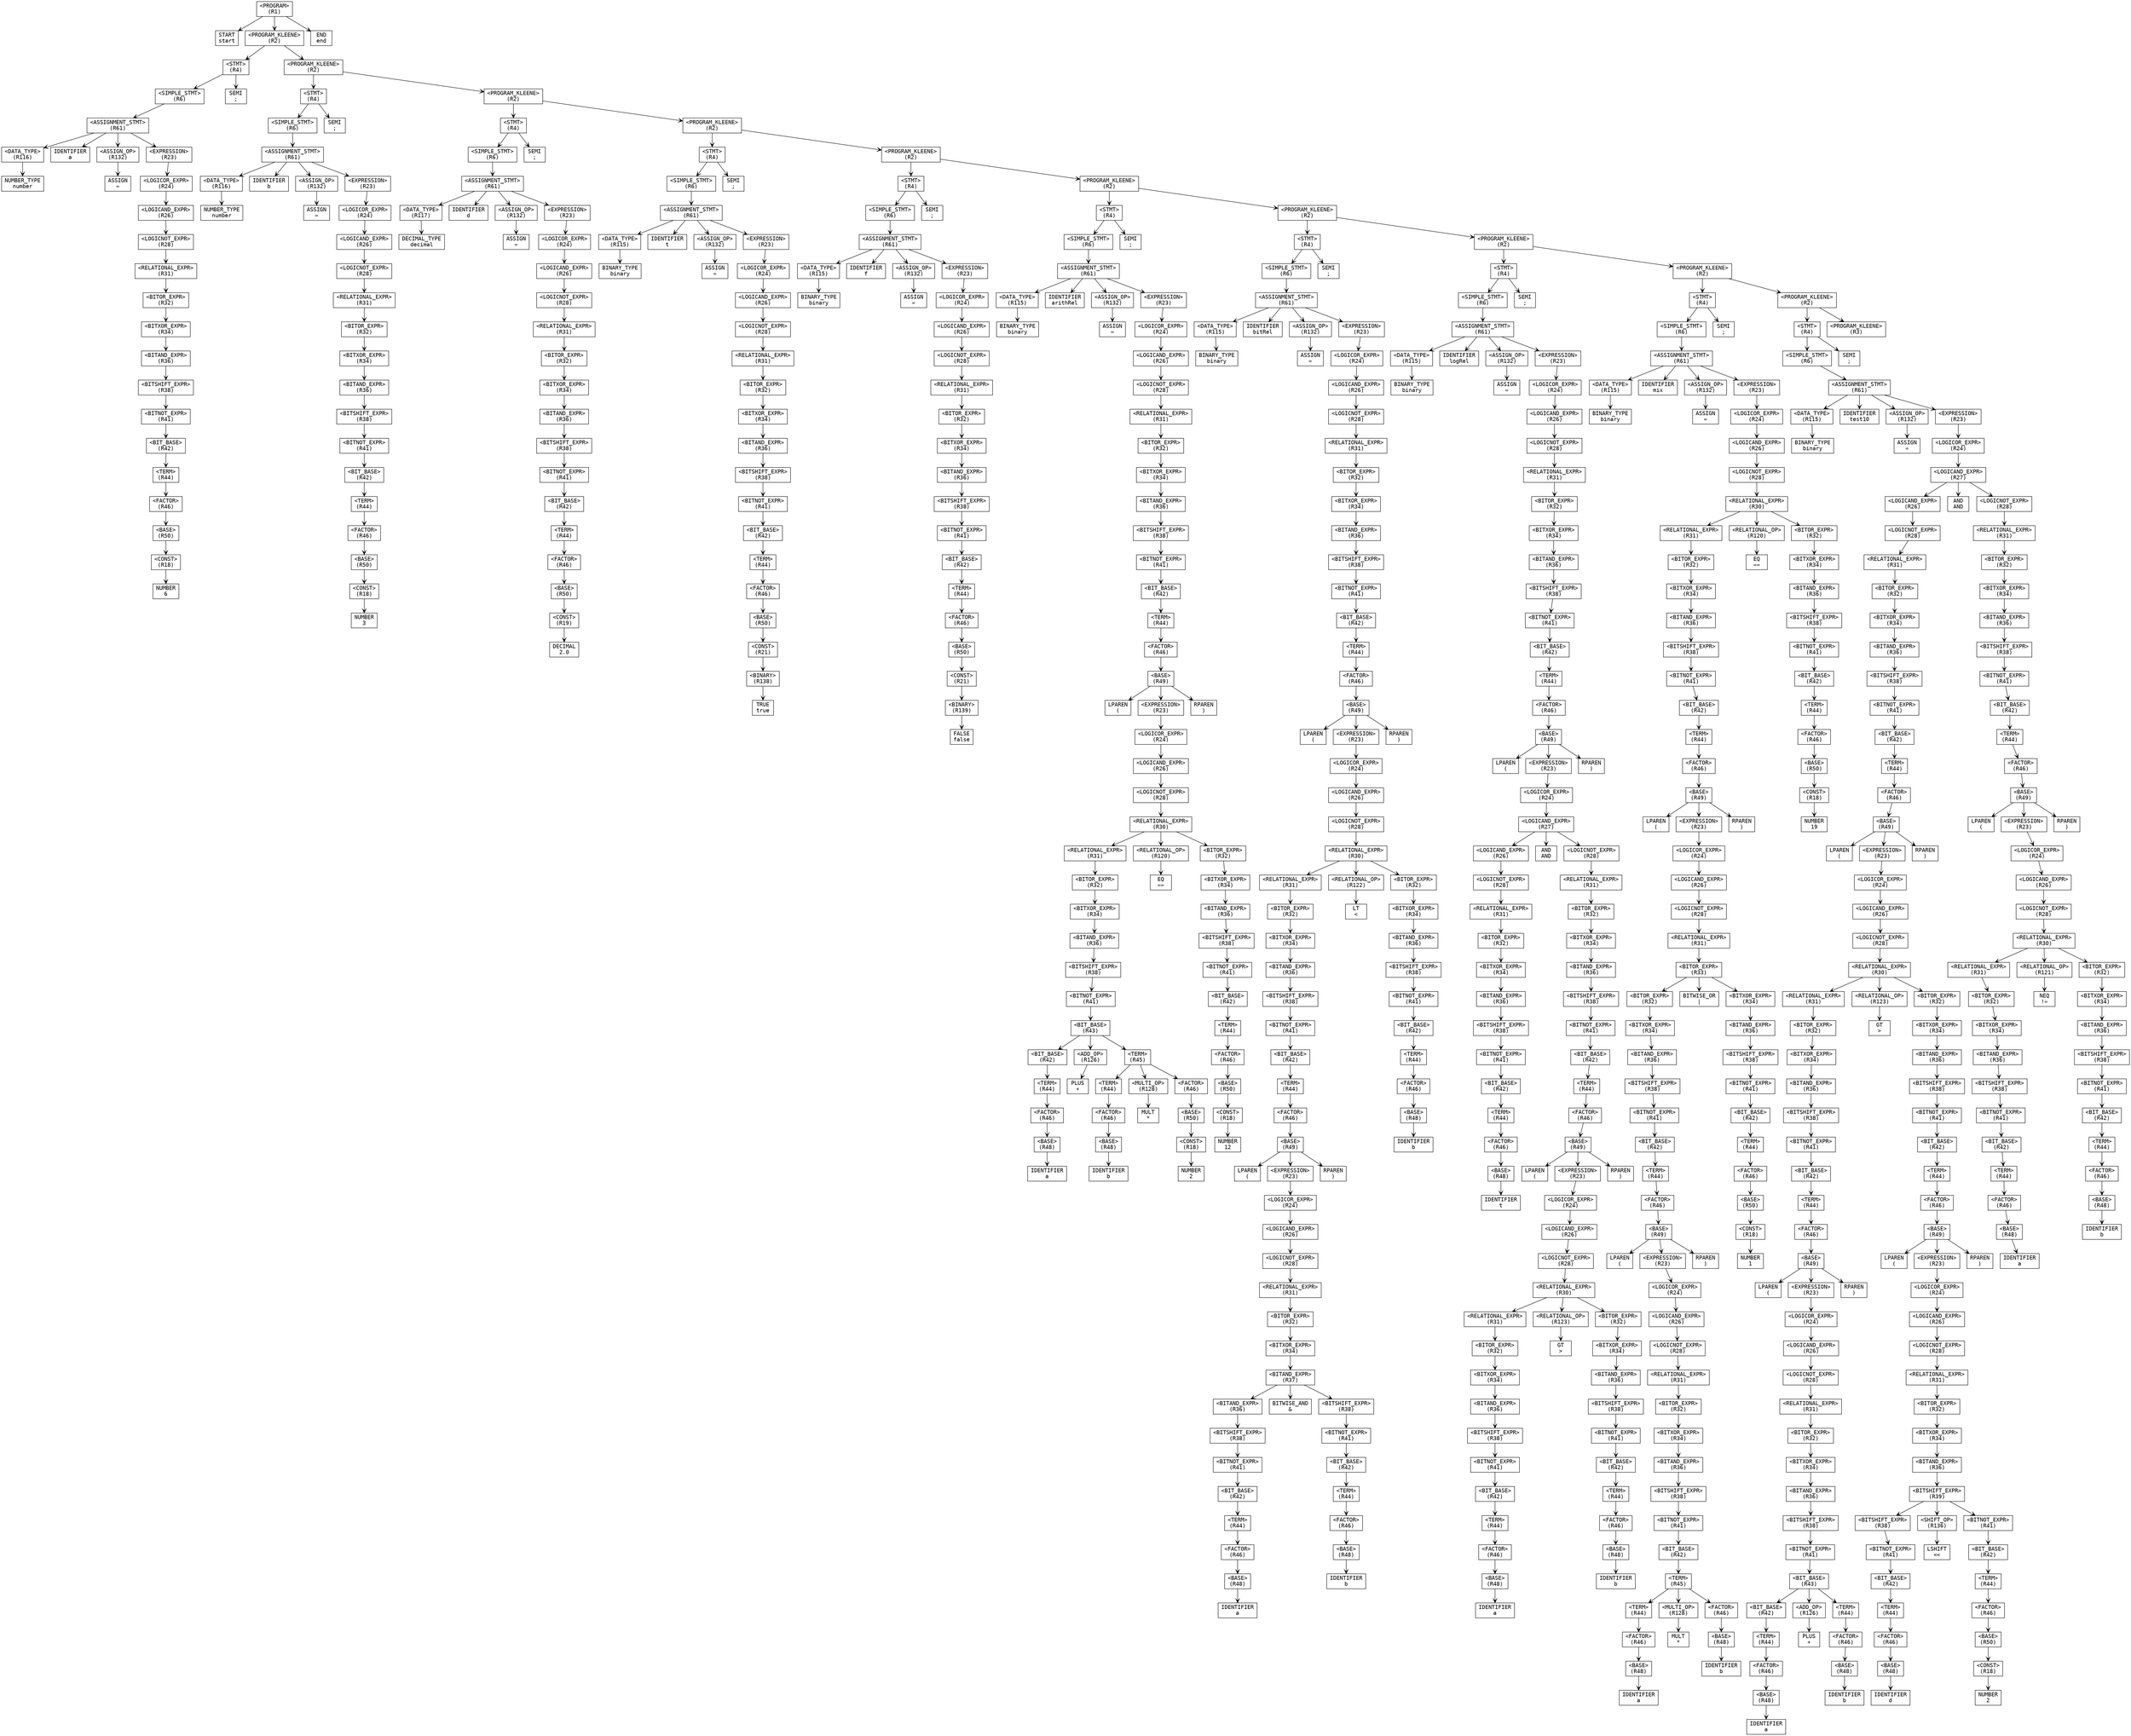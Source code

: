 digraph ParseTree {
  node [shape=box, fontname="Courier"];
  edge [arrowhead=vee];
  n1006205770 [label="<PROGRAM>\n(R1)"];
  n1260246585 [label="START\nstart"];
  n1006205770 -> n1260246585;
  n1563954645 [label="<PROGRAM_KLEENE>\n(R2)"];
  n1951884968 [label="<STMT>\n(R4)"];
  n1493128548 [label="<SIMPLE_STMT>\n(R6)"];
  n2113334364 [label="<ASSIGNMENT_STMT>\n(R61)"];
  n1622999186 [label="<DATA_TYPE>\n(R116)"];
  n797988875 [label="NUMBER_TYPE\nnumber"];
  n1622999186 -> n797988875;
  n2113334364 -> n1622999186;
  n224816360 [label="IDENTIFIER\na"];
  n2113334364 -> n224816360;
  n1203303700 [label="<ASSIGN_OP>\n(R132)"];
  n1326044385 [label="ASSIGN\n="];
  n1203303700 -> n1326044385;
  n2113334364 -> n1203303700;
  n1651805451 [label="<EXPRESSION>\n(R23)"];
  n1548463233 [label="<LOGICOR_EXPR>\n(R24)"];
  n1557914185 [label="<LOGICAND_EXPR>\n(R26)"];
  n1567919087 [label="<LOGICNOT_EXPR>\n(R28)"];
  n464411039 [label="<RELATIONAL_EXPR>\n(R31)"];
  n444649935 [label="<BITOR_EXPR>\n(R32)"];
  n424325500 [label="<BITXOR_EXPR>\n(R34)"];
  n1612212809 [label="<BITAND_EXPR>\n(R36)"];
  n152282484 [label="<BITSHIFT_EXPR>\n(R38)"];
  n352387888 [label="<BITNOT_EXPR>\n(R41)"];
  n1502384573 [label="<BIT_BASE>\n(R42)"];
  n2053501671 [label="<TERM>\n(R44)"];
  n1858719962 [label="<FACTOR>\n(R46)"];
  n1942767280 [label="<BASE>\n(R50)"];
  n1324363789 [label="<CONST>\n(R18)"];
  n467075582 [label="NUMBER\n6"];
  n1324363789 -> n467075582;
  n1942767280 -> n1324363789;
  n1858719962 -> n1942767280;
  n2053501671 -> n1858719962;
  n1502384573 -> n2053501671;
  n352387888 -> n1502384573;
  n152282484 -> n352387888;
  n1612212809 -> n152282484;
  n424325500 -> n1612212809;
  n444649935 -> n424325500;
  n464411039 -> n444649935;
  n1567919087 -> n464411039;
  n1557914185 -> n1567919087;
  n1548463233 -> n1557914185;
  n1651805451 -> n1548463233;
  n2113334364 -> n1651805451;
  n1493128548 -> n2113334364;
  n1951884968 -> n1493128548;
  n1001938270 [label="SEMI\n;"];
  n1951884968 -> n1001938270;
  n1563954645 -> n1951884968;
  n709915999 [label="<PROGRAM_KLEENE>\n(R2)"];
  n1710180416 [label="<STMT>\n(R4)"];
  n1175743986 [label="<SIMPLE_STMT>\n(R6)"];
  n1061132995 [label="<ASSIGNMENT_STMT>\n(R61)"];
  n384625398 [label="<DATA_TYPE>\n(R116)"];
  n157158691 [label="NUMBER_TYPE\nnumber"];
  n384625398 -> n157158691;
  n1061132995 -> n384625398;
  n1824557575 [label="IDENTIFIER\nb"];
  n1061132995 -> n1824557575;
  n803929310 [label="<ASSIGN_OP>\n(R132)"];
  n1579161743 [label="ASSIGN\n="];
  n803929310 -> n1579161743;
  n1061132995 -> n803929310;
  n669921661 [label="<EXPRESSION>\n(R23)"];
  n1335232309 [label="<LOGICOR_EXPR>\n(R24)"];
  n937561621 [label="<LOGICAND_EXPR>\n(R26)"];
  n1767410694 [label="<LOGICNOT_EXPR>\n(R28)"];
  n1072381321 [label="<RELATIONAL_EXPR>\n(R31)"];
  n1086008046 [label="<BITOR_EXPR>\n(R32)"];
  n1728976458 [label="<BITXOR_EXPR>\n(R34)"];
  n1251712529 [label="<BITAND_EXPR>\n(R36)"];
  n746255806 [label="<BITSHIFT_EXPR>\n(R38)"];
  n890193541 [label="<BITNOT_EXPR>\n(R41)"];
  n581216808 [label="<BIT_BASE>\n(R42)"];
  n886686587 [label="<TERM>\n(R44)"];
  n1341458267 [label="<FACTOR>\n(R46)"];
  n88910 [label="<BASE>\n(R50)"];
  n124998796 [label="<CONST>\n(R18)"];
  n2110491906 [label="NUMBER\n3"];
  n124998796 -> n2110491906;
  n88910 -> n124998796;
  n1341458267 -> n88910;
  n886686587 -> n1341458267;
  n581216808 -> n886686587;
  n890193541 -> n581216808;
  n746255806 -> n890193541;
  n1251712529 -> n746255806;
  n1728976458 -> n1251712529;
  n1086008046 -> n1728976458;
  n1072381321 -> n1086008046;
  n1767410694 -> n1072381321;
  n937561621 -> n1767410694;
  n1335232309 -> n937561621;
  n669921661 -> n1335232309;
  n1061132995 -> n669921661;
  n1175743986 -> n1061132995;
  n1710180416 -> n1175743986;
  n451121727 [label="SEMI\n;"];
  n1710180416 -> n451121727;
  n709915999 -> n1710180416;
  n280129798 [label="<PROGRAM_KLEENE>\n(R2)"];
  n234393768 [label="<STMT>\n(R4)"];
  n746241928 [label="<SIMPLE_STMT>\n(R6)"];
  n713994834 [label="<ASSIGNMENT_STMT>\n(R61)"];
  n691522628 [label="<DATA_TYPE>\n(R117)"];
  n1610839066 [label="DECIMAL_TYPE\ndecimal"];
  n691522628 -> n1610839066;
  n713994834 -> n691522628;
  n435949933 [label="IDENTIFIER\nd"];
  n713994834 -> n435949933;
  n1186937890 [label="<ASSIGN_OP>\n(R132)"];
  n1375575389 [label="ASSIGN\n="];
  n1186937890 -> n1375575389;
  n713994834 -> n1186937890;
  n715489500 [label="<EXPRESSION>\n(R23)"];
  n1403751324 [label="<LOGICOR_EXPR>\n(R24)"];
  n1825240039 [label="<LOGICAND_EXPR>\n(R26)"];
  n1373674582 [label="<LOGICNOT_EXPR>\n(R28)"];
  n1464161750 [label="<RELATIONAL_EXPR>\n(R31)"];
  n1488831433 [label="<BITOR_EXPR>\n(R32)"];
  n1674794738 [label="<BITXOR_EXPR>\n(R34)"];
  n914650354 [label="<BITAND_EXPR>\n(R36)"];
  n1259502609 [label="<BITSHIFT_EXPR>\n(R38)"];
  n2097634609 [label="<BITNOT_EXPR>\n(R41)"];
  n77258917 [label="<BIT_BASE>\n(R42)"];
  n296494880 [label="<TERM>\n(R44)"];
  n1233527792 [label="<FACTOR>\n(R46)"];
  n246350116 [label="<BASE>\n(R50)"];
  n1575180188 [label="<CONST>\n(R19)"];
  n755432999 [label="DECIMAL\n2.0"];
  n1575180188 -> n755432999;
  n246350116 -> n1575180188;
  n1233527792 -> n246350116;
  n296494880 -> n1233527792;
  n77258917 -> n296494880;
  n2097634609 -> n77258917;
  n1259502609 -> n2097634609;
  n914650354 -> n1259502609;
  n1674794738 -> n914650354;
  n1488831433 -> n1674794738;
  n1464161750 -> n1488831433;
  n1373674582 -> n1464161750;
  n1825240039 -> n1373674582;
  n1403751324 -> n1825240039;
  n715489500 -> n1403751324;
  n713994834 -> n715489500;
  n746241928 -> n713994834;
  n234393768 -> n746241928;
  n1432867284 [label="SEMI\n;"];
  n234393768 -> n1432867284;
  n280129798 -> n234393768;
  n599219325 [label="<PROGRAM_KLEENE>\n(R2)"];
  n1680846880 [label="<STMT>\n(R4)"];
  n2118294852 [label="<SIMPLE_STMT>\n(R6)"];
  n364907049 [label="<ASSIGNMENT_STMT>\n(R61)"];
  n202238040 [label="<DATA_TYPE>\n(R115)"];
  n356181833 [label="BINARY_TYPE\nbinary"];
  n202238040 -> n356181833;
  n364907049 -> n202238040;
  n2147020823 [label="IDENTIFIER\nt"];
  n364907049 -> n2147020823;
  n1786522755 [label="<ASSIGN_OP>\n(R132)"];
  n164644540 [label="ASSIGN\n="];
  n1786522755 -> n164644540;
  n364907049 -> n1786522755;
  n1259534432 [label="<EXPRESSION>\n(R23)"];
  n1943191901 [label="<LOGICOR_EXPR>\n(R24)"];
  n2017588112 [label="<LOGICAND_EXPR>\n(R26)"];
  n1940897666 [label="<LOGICNOT_EXPR>\n(R28)"];
  n799185007 [label="<RELATIONAL_EXPR>\n(R31)"];
  n1243577583 [label="<BITOR_EXPR>\n(R32)"];
  n1035324239 [label="<BITXOR_EXPR>\n(R34)"];
  n870850772 [label="<BITAND_EXPR>\n(R36)"];
  n137541414 [label="<BITSHIFT_EXPR>\n(R38)"];
  n972769995 [label="<BITNOT_EXPR>\n(R41)"];
  n705106184 [label="<BIT_BASE>\n(R42)"];
  n1478195740 [label="<TERM>\n(R44)"];
  n1158507966 [label="<FACTOR>\n(R46)"];
  n641981126 [label="<BASE>\n(R50)"];
  n886968407 [label="<CONST>\n(R21)"];
  n924211018 [label="<BINARY>\n(R138)"];
  n425245835 [label="TRUE\ntrue"];
  n924211018 -> n425245835;
  n886968407 -> n924211018;
  n641981126 -> n886968407;
  n1158507966 -> n641981126;
  n1478195740 -> n1158507966;
  n705106184 -> n1478195740;
  n972769995 -> n705106184;
  n137541414 -> n972769995;
  n870850772 -> n137541414;
  n1035324239 -> n870850772;
  n1243577583 -> n1035324239;
  n799185007 -> n1243577583;
  n1940897666 -> n799185007;
  n2017588112 -> n1940897666;
  n1943191901 -> n2017588112;
  n1259534432 -> n1943191901;
  n364907049 -> n1259534432;
  n2118294852 -> n364907049;
  n1680846880 -> n2118294852;
  n561369228 [label="SEMI\n;"];
  n1680846880 -> n561369228;
  n599219325 -> n1680846880;
  n1701650525 [label="<PROGRAM_KLEENE>\n(R2)"];
  n1623492541 [label="<STMT>\n(R4)"];
  n1009046474 [label="<SIMPLE_STMT>\n(R6)"];
  n861574514 [label="<ASSIGNMENT_STMT>\n(R61)"];
  n1060709516 [label="<DATA_TYPE>\n(R115)"];
  n2072290745 [label="BINARY_TYPE\nbinary"];
  n1060709516 -> n2072290745;
  n861574514 -> n1060709516;
  n1629782912 [label="IDENTIFIER\nf"];
  n861574514 -> n1629782912;
  n112356307 [label="<ASSIGN_OP>\n(R132)"];
  n1893278413 [label="ASSIGN\n="];
  n112356307 -> n1893278413;
  n861574514 -> n112356307;
  n783218690 [label="<EXPRESSION>\n(R23)"];
  n1800619732 [label="<LOGICOR_EXPR>\n(R24)"];
  n2125087902 [label="<LOGICAND_EXPR>\n(R26)"];
  n1197268684 [label="<LOGICNOT_EXPR>\n(R28)"];
  n510345421 [label="<RELATIONAL_EXPR>\n(R31)"];
  n1870647346 [label="<BITOR_EXPR>\n(R32)"];
  n1130231799 [label="<BITXOR_EXPR>\n(R34)"];
  n1658252270 [label="<BITAND_EXPR>\n(R36)"];
  n645898833 [label="<BITSHIFT_EXPR>\n(R38)"];
  n932186348 [label="<BITNOT_EXPR>\n(R41)"];
  n467579814 [label="<BIT_BASE>\n(R42)"];
  n1317184168 [label="<TERM>\n(R44)"];
  n364182531 [label="<FACTOR>\n(R46)"];
  n575951153 [label="<BASE>\n(R50)"];
  n1291421022 [label="<CONST>\n(R21)"];
  n397801867 [label="<BINARY>\n(R139)"];
  n634608538 [label="FALSE\nfalse"];
  n397801867 -> n634608538;
  n1291421022 -> n397801867;
  n575951153 -> n1291421022;
  n364182531 -> n575951153;
  n1317184168 -> n364182531;
  n467579814 -> n1317184168;
  n932186348 -> n467579814;
  n645898833 -> n932186348;
  n1658252270 -> n645898833;
  n1130231799 -> n1658252270;
  n1870647346 -> n1130231799;
  n510345421 -> n1870647346;
  n1197268684 -> n510345421;
  n2125087902 -> n1197268684;
  n1800619732 -> n2125087902;
  n783218690 -> n1800619732;
  n861574514 -> n783218690;
  n1009046474 -> n861574514;
  n1623492541 -> n1009046474;
  n621693896 [label="SEMI\n;"];
  n1623492541 -> n621693896;
  n1701650525 -> n1623492541;
  n626915650 [label="<PROGRAM_KLEENE>\n(R2)"];
  n488383939 [label="<STMT>\n(R4)"];
  n573350513 [label="<SIMPLE_STMT>\n(R6)"];
  n1974205943 [label="<ASSIGNMENT_STMT>\n(R61)"];
  n1073126889 [label="<DATA_TYPE>\n(R115)"];
  n1127781865 [label="BINARY_TYPE\nbinary"];
  n1073126889 -> n1127781865;
  n1974205943 -> n1073126889;
  n71342293 [label="IDENTIFIER\narithRel"];
  n1974205943 -> n71342293;
  n783190511 [label="<ASSIGN_OP>\n(R132)"];
  n624705542 [label="ASSIGN\n="];
  n783190511 -> n624705542;
  n1974205943 -> n783190511;
  n581705365 [label="<EXPRESSION>\n(R23)"];
  n581614629 [label="<LOGICOR_EXPR>\n(R24)"];
  n2014423150 [label="<LOGICAND_EXPR>\n(R26)"];
  n1063971610 [label="<LOGICNOT_EXPR>\n(R28)"];
  n2112881364 [label="<RELATIONAL_EXPR>\n(R31)"];
  n181191387 [label="<BITOR_EXPR>\n(R32)"];
  n2137741620 [label="<BITXOR_EXPR>\n(R34)"];
  n389111800 [label="<BITAND_EXPR>\n(R36)"];
  n1789532520 [label="<BITSHIFT_EXPR>\n(R38)"];
  n110941436 [label="<BITNOT_EXPR>\n(R41)"];
  n589012962 [label="<BIT_BASE>\n(R42)"];
  n1044962022 [label="<TERM>\n(R44)"];
  n68412702 [label="<FACTOR>\n(R46)"];
  n1682500180 [label="<BASE>\n(R49)"];
  n466849200 [label="LPAREN\n("];
  n1682500180 -> n466849200;
  n1664416710 [label="<EXPRESSION>\n(R23)"];
  n2023020971 [label="<LOGICOR_EXPR>\n(R24)"];
  n1538102951 [label="<LOGICAND_EXPR>\n(R26)"];
  n1553219183 [label="<LOGICNOT_EXPR>\n(R28)"];
  n414848240 [label="<RELATIONAL_EXPR>\n(R30)"];
  n1186848717 [label="<RELATIONAL_EXPR>\n(R31)"];
  n1897034003 [label="<BITOR_EXPR>\n(R32)"];
  n210263576 [label="<BITXOR_EXPR>\n(R34)"];
  n1155385069 [label="<BITAND_EXPR>\n(R36)"];
  n1823877644 [label="<BITSHIFT_EXPR>\n(R38)"];
  n248398944 [label="<BITNOT_EXPR>\n(R41)"];
  n1081647935 [label="<BIT_BASE>\n(R43)"];
  n1790508915 [label="<BIT_BASE>\n(R42)"];
  n922963554 [label="<TERM>\n(R44)"];
  n1267921318 [label="<FACTOR>\n(R46)"];
  n1324798640 [label="<BASE>\n(R48)"];
  n1670967162 [label="IDENTIFIER\na"];
  n1324798640 -> n1670967162;
  n1267921318 -> n1324798640;
  n922963554 -> n1267921318;
  n1790508915 -> n922963554;
  n1081647935 -> n1790508915;
  n1313201461 [label="<ADD_OP>\n(R126)"];
  n302385818 [label="PLUS\n+"];
  n1313201461 -> n302385818;
  n1081647935 -> n1313201461;
  n1780300088 [label="<TERM>\n(R45)"];
  n1322969150 [label="<TERM>\n(R44)"];
  n773208229 [label="<FACTOR>\n(R46)"];
  n208057639 [label="<BASE>\n(R48)"];
  n254908778 [label="IDENTIFIER\nb"];
  n208057639 -> n254908778;
  n773208229 -> n208057639;
  n1322969150 -> n773208229;
  n1780300088 -> n1322969150;
  n372444074 [label="<MULTI_OP>\n(R128)"];
  n159369945 [label="MULT\n*"];
  n372444074 -> n159369945;
  n1780300088 -> n372444074;
  n814324060 [label="<FACTOR>\n(R46)"];
  n863026414 [label="<BASE>\n(R50)"];
  n1032888177 [label="<CONST>\n(R18)"];
  n1255060248 [label="NUMBER\n2"];
  n1032888177 -> n1255060248;
  n863026414 -> n1032888177;
  n814324060 -> n863026414;
  n1780300088 -> n814324060;
  n1081647935 -> n1780300088;
  n248398944 -> n1081647935;
  n1823877644 -> n248398944;
  n1155385069 -> n1823877644;
  n210263576 -> n1155385069;
  n1897034003 -> n210263576;
  n1186848717 -> n1897034003;
  n414848240 -> n1186848717;
  n913408100 [label="<RELATIONAL_OP>\n(R120)"];
  n13684104 [label="EQ\n=="];
  n913408100 -> n13684104;
  n414848240 -> n913408100;
  n956473844 [label="<BITOR_EXPR>\n(R32)"];
  n107709375 [label="<BITXOR_EXPR>\n(R34)"];
  n1008947638 [label="<BITAND_EXPR>\n(R36)"];
  n983131959 [label="<BITSHIFT_EXPR>\n(R38)"];
  n381185169 [label="<BITNOT_EXPR>\n(R41)"];
  n1284793218 [label="<BIT_BASE>\n(R42)"];
  n1780229447 [label="<TERM>\n(R44)"];
  n458053612 [label="<FACTOR>\n(R46)"];
  n1313111280 [label="<BASE>\n(R50)"];
  n555978441 [label="<CONST>\n(R18)"];
  n715043255 [label="NUMBER\n12"];
  n555978441 -> n715043255;
  n1313111280 -> n555978441;
  n458053612 -> n1313111280;
  n1780229447 -> n458053612;
  n1284793218 -> n1780229447;
  n381185169 -> n1284793218;
  n983131959 -> n381185169;
  n1008947638 -> n983131959;
  n107709375 -> n1008947638;
  n956473844 -> n107709375;
  n414848240 -> n956473844;
  n1553219183 -> n414848240;
  n1538102951 -> n1553219183;
  n2023020971 -> n1538102951;
  n1664416710 -> n2023020971;
  n1682500180 -> n1664416710;
  n1537044799 [label="RPAREN\n)"];
  n1682500180 -> n1537044799;
  n68412702 -> n1682500180;
  n1044962022 -> n68412702;
  n589012962 -> n1044962022;
  n110941436 -> n589012962;
  n1789532520 -> n110941436;
  n389111800 -> n1789532520;
  n2137741620 -> n389111800;
  n181191387 -> n2137741620;
  n2112881364 -> n181191387;
  n1063971610 -> n2112881364;
  n2014423150 -> n1063971610;
  n581614629 -> n2014423150;
  n581705365 -> n581614629;
  n1974205943 -> n581705365;
  n573350513 -> n1974205943;
  n488383939 -> n573350513;
  n911422784 [label="SEMI\n;"];
  n488383939 -> n911422784;
  n626915650 -> n488383939;
  n196849797 [label="<PROGRAM_KLEENE>\n(R2)"];
  n1417128780 [label="<STMT>\n(R4)"];
  n1683172468 [label="<SIMPLE_STMT>\n(R6)"];
  n1267072139 [label="<ASSIGNMENT_STMT>\n(R61)"];
  n493634278 [label="<DATA_TYPE>\n(R115)"];
  n1948821452 [label="BINARY_TYPE\nbinary"];
  n493634278 -> n1948821452;
  n1267072139 -> n493634278;
  n157619633 [label="IDENTIFIER\nbitRel"];
  n1267072139 -> n157619633;
  n1843450290 [label="<ASSIGN_OP>\n(R132)"];
  n316982682 [label="ASSIGN\n="];
  n1843450290 -> n316982682;
  n1267072139 -> n1843450290;
  n599983821 [label="<EXPRESSION>\n(R23)"];
  n36325273 [label="<LOGICOR_EXPR>\n(R24)"];
  n1772911407 [label="<LOGICAND_EXPR>\n(R26)"];
  n1573956501 [label="<LOGICNOT_EXPR>\n(R28)"];
  n1721641868 [label="<RELATIONAL_EXPR>\n(R31)"];
  n911785545 [label="<BITOR_EXPR>\n(R32)"];
  n1009245870 [label="<BITXOR_EXPR>\n(R34)"];
  n1693664956 [label="<BITAND_EXPR>\n(R36)"];
  n1940313061 [label="<BITSHIFT_EXPR>\n(R38)"];
  n8356142 [label="<BITNOT_EXPR>\n(R41)"];
  n36699425 [label="<BIT_BASE>\n(R42)"];
  n2090306942 [label="<TERM>\n(R44)"];
  n971722994 [label="<FACTOR>\n(R46)"];
  n1164034064 [label="<BASE>\n(R49)"];
  n945486696 [label="LPAREN\n("];
  n1164034064 -> n945486696;
  n2028367200 [label="<EXPRESSION>\n(R23)"];
  n459923022 [label="<LOGICOR_EXPR>\n(R24)"];
  n1346632819 [label="<LOGICAND_EXPR>\n(R26)"];
  n1068354728 [label="<LOGICNOT_EXPR>\n(R28)"];
  n1961569104 [label="<RELATIONAL_EXPR>\n(R30)"];
  n556073005 [label="<RELATIONAL_EXPR>\n(R31)"];
  n1858785310 [label="<BITOR_EXPR>\n(R32)"];
  n1062439395 [label="<BITXOR_EXPR>\n(R34)"];
  n307201266 [label="<BITAND_EXPR>\n(R36)"];
  n467847934 [label="<BITSHIFT_EXPR>\n(R38)"];
  n588297148 [label="<BITNOT_EXPR>\n(R41)"];
  n3095212 [label="<BIT_BASE>\n(R42)"];
  n1848198735 [label="<TERM>\n(R44)"];
  n1662108750 [label="<FACTOR>\n(R46)"];
  n1161430723 [label="<BASE>\n(R49)"];
  n1018801810 [label="LPAREN\n("];
  n1161430723 -> n1018801810;
  n411470964 [label="<EXPRESSION>\n(R23)"];
  n1977092254 [label="<LOGICOR_EXPR>\n(R24)"];
  n1614877944 [label="<LOGICAND_EXPR>\n(R26)"];
  n293469020 [label="<LOGICNOT_EXPR>\n(R28)"];
  n1035218987 [label="<RELATIONAL_EXPR>\n(R31)"];
  n144528379 [label="<BITOR_EXPR>\n(R32)"];
  n1620275396 [label="<BITXOR_EXPR>\n(R34)"];
  n516604049 [label="<BITAND_EXPR>\n(R37)"];
  n40078859 [label="<BITAND_EXPR>\n(R36)"];
  n1610811191 [label="<BITSHIFT_EXPR>\n(R38)"];
  n468536995 [label="<BITNOT_EXPR>\n(R41)"];
  n1407965959 [label="<BIT_BASE>\n(R42)"];
  n1306924199 [label="<TERM>\n(R44)"];
  n899979411 [label="<FACTOR>\n(R46)"];
  n1154306258 [label="<BASE>\n(R48)"];
  n1240701103 [label="IDENTIFIER\na"];
  n1154306258 -> n1240701103;
  n899979411 -> n1154306258;
  n1306924199 -> n899979411;
  n1407965959 -> n1306924199;
  n468536995 -> n1407965959;
  n1610811191 -> n468536995;
  n40078859 -> n1610811191;
  n516604049 -> n40078859;
  n885911066 [label="BITWISE_AND\n&"];
  n516604049 -> n885911066;
  n633116688 [label="<BITSHIFT_EXPR>\n(R38)"];
  n190384053 [label="<BITNOT_EXPR>\n(R41)"];
  n1580912785 [label="<BIT_BASE>\n(R42)"];
  n89938034 [label="<TERM>\n(R44)"];
  n1147219153 [label="<FACTOR>\n(R46)"];
  n130481991 [label="<BASE>\n(R48)"];
  n267393398 [label="IDENTIFIER\nb"];
  n130481991 -> n267393398;
  n1147219153 -> n130481991;
  n89938034 -> n1147219153;
  n1580912785 -> n89938034;
  n190384053 -> n1580912785;
  n633116688 -> n190384053;
  n516604049 -> n633116688;
  n1620275396 -> n516604049;
  n144528379 -> n1620275396;
  n1035218987 -> n144528379;
  n293469020 -> n1035218987;
  n1614877944 -> n293469020;
  n1977092254 -> n1614877944;
  n411470964 -> n1977092254;
  n1161430723 -> n411470964;
  n1745379122 [label="RPAREN\n)"];
  n1161430723 -> n1745379122;
  n1662108750 -> n1161430723;
  n1848198735 -> n1662108750;
  n3095212 -> n1848198735;
  n588297148 -> n3095212;
  n467847934 -> n588297148;
  n307201266 -> n467847934;
  n1062439395 -> n307201266;
  n1858785310 -> n1062439395;
  n556073005 -> n1858785310;
  n1961569104 -> n556073005;
  n633528646 [label="<RELATIONAL_OP>\n(R122)"];
  n365829758 [label="LT\n<"];
  n633528646 -> n365829758;
  n1961569104 -> n633528646;
  n452627992 [label="<BITOR_EXPR>\n(R32)"];
  n815903674 [label="<BITXOR_EXPR>\n(R34)"];
  n39566393 [label="<BITAND_EXPR>\n(R36)"];
  n1728282594 [label="<BITSHIFT_EXPR>\n(R38)"];
  n692561748 [label="<BITNOT_EXPR>\n(R41)"];
  n348585381 [label="<BIT_BASE>\n(R42)"];
  n1260593520 [label="<TERM>\n(R44)"];
  n925084569 [label="<FACTOR>\n(R46)"];
  n592107310 [label="<BASE>\n(R48)"];
  n12725559 [label="IDENTIFIER\nb"];
  n592107310 -> n12725559;
  n925084569 -> n592107310;
  n1260593520 -> n925084569;
  n348585381 -> n1260593520;
  n692561748 -> n348585381;
  n1728282594 -> n692561748;
  n39566393 -> n1728282594;
  n815903674 -> n39566393;
  n452627992 -> n815903674;
  n1961569104 -> n452627992;
  n1068354728 -> n1961569104;
  n1346632819 -> n1068354728;
  n459923022 -> n1346632819;
  n2028367200 -> n459923022;
  n1164034064 -> n2028367200;
  n1379448062 [label="RPAREN\n)"];
  n1164034064 -> n1379448062;
  n971722994 -> n1164034064;
  n2090306942 -> n971722994;
  n36699425 -> n2090306942;
  n8356142 -> n36699425;
  n1940313061 -> n8356142;
  n1693664956 -> n1940313061;
  n1009245870 -> n1693664956;
  n911785545 -> n1009245870;
  n1721641868 -> n911785545;
  n1573956501 -> n1721641868;
  n1772911407 -> n1573956501;
  n36325273 -> n1772911407;
  n599983821 -> n36325273;
  n1267072139 -> n599983821;
  n1683172468 -> n1267072139;
  n1417128780 -> n1683172468;
  n2020450883 [label="SEMI\n;"];
  n1417128780 -> n2020450883;
  n196849797 -> n1417128780;
  n233568711 [label="<PROGRAM_KLEENE>\n(R2)"];
  n483509976 [label="<STMT>\n(R4)"];
  n198774520 [label="<SIMPLE_STMT>\n(R6)"];
  n515099258 [label="<ASSIGNMENT_STMT>\n(R61)"];
  n1287925162 [label="<DATA_TYPE>\n(R115)"];
  n1580320236 [label="BINARY_TYPE\nbinary"];
  n1287925162 -> n1580320236;
  n515099258 -> n1287925162;
  n492613148 [label="IDENTIFIER\nlogRel"];
  n515099258 -> n492613148;
  n490489815 [label="<ASSIGN_OP>\n(R132)"];
  n1895338151 [label="ASSIGN\n="];
  n490489815 -> n1895338151;
  n515099258 -> n490489815;
  n540419569 [label="<EXPRESSION>\n(R23)"];
  n1482838949 [label="<LOGICOR_EXPR>\n(R24)"];
  n664778113 [label="<LOGICAND_EXPR>\n(R26)"];
  n324428925 [label="<LOGICNOT_EXPR>\n(R28)"];
  n39764555 [label="<RELATIONAL_EXPR>\n(R31)"];
  n1214994142 [label="<BITOR_EXPR>\n(R32)"];
  n310563311 [label="<BITXOR_EXPR>\n(R34)"];
  n852965966 [label="<BITAND_EXPR>\n(R36)"];
  n1190132421 [label="<BITSHIFT_EXPR>\n(R38)"];
  n1411422560 [label="<BITNOT_EXPR>\n(R41)"];
  n1353263010 [label="<BIT_BASE>\n(R42)"];
  n1537696435 [label="<TERM>\n(R44)"];
  n1646756560 [label="<FACTOR>\n(R46)"];
  n840756333 [label="<BASE>\n(R49)"];
  n730941883 [label="LPAREN\n("];
  n840756333 -> n730941883;
  n1262683264 [label="<EXPRESSION>\n(R23)"];
  n363609658 [label="<LOGICOR_EXPR>\n(R24)"];
  n1074190182 [label="<LOGICAND_EXPR>\n(R27)"];
  n1635488332 [label="<LOGICAND_EXPR>\n(R26)"];
  n844099047 [label="<LOGICNOT_EXPR>\n(R28)"];
  n1189496954 [label="<RELATIONAL_EXPR>\n(R31)"];
  n808262183 [label="<BITOR_EXPR>\n(R32)"];
  n234424220 [label="<BITXOR_EXPR>\n(R34)"];
  n1075114769 [label="<BITAND_EXPR>\n(R36)"];
  n885380849 [label="<BITSHIFT_EXPR>\n(R38)"];
  n1818304108 [label="<BITNOT_EXPR>\n(R41)"];
  n694231451 [label="<BIT_BASE>\n(R42)"];
  n1317721053 [label="<TERM>\n(R44)"];
  n1415771811 [label="<FACTOR>\n(R46)"];
  n806617149 [label="<BASE>\n(R48)"];
  n274305629 [label="IDENTIFIER\nt"];
  n806617149 -> n274305629;
  n1415771811 -> n806617149;
  n1317721053 -> n1415771811;
  n694231451 -> n1317721053;
  n1818304108 -> n694231451;
  n885380849 -> n1818304108;
  n1075114769 -> n885380849;
  n234424220 -> n1075114769;
  n808262183 -> n234424220;
  n1189496954 -> n808262183;
  n844099047 -> n1189496954;
  n1635488332 -> n844099047;
  n1074190182 -> n1635488332;
  n139837360 [label="AND\nAND"];
  n1074190182 -> n139837360;
  n1262585847 [label="<LOGICNOT_EXPR>\n(R28)"];
  n1539597130 [label="<RELATIONAL_EXPR>\n(R31)"];
  n131324181 [label="<BITOR_EXPR>\n(R32)"];
  n584998496 [label="<BITXOR_EXPR>\n(R34)"];
  n1701256179 [label="<BITAND_EXPR>\n(R36)"];
  n499247654 [label="<BITSHIFT_EXPR>\n(R38)"];
  n79926266 [label="<BITNOT_EXPR>\n(R41)"];
  n1413410908 [label="<BIT_BASE>\n(R42)"];
  n157008299 [label="<TERM>\n(R44)"];
  n458857084 [label="<FACTOR>\n(R46)"];
  n60655278 [label="<BASE>\n(R49)"];
  n545405585 [label="LPAREN\n("];
  n60655278 -> n545405585;
  n2005135795 [label="<EXPRESSION>\n(R23)"];
  n551423813 [label="<LOGICOR_EXPR>\n(R24)"];
  n1327056134 [label="<LOGICAND_EXPR>\n(R26)"];
  n2122234054 [label="<LOGICNOT_EXPR>\n(R28)"];
  n370720979 [label="<RELATIONAL_EXPR>\n(R30)"];
  n1189892466 [label="<RELATIONAL_EXPR>\n(R31)"];
  n1138232796 [label="<BITOR_EXPR>\n(R32)"];
  n1214981609 [label="<BITXOR_EXPR>\n(R34)"];
  n405109359 [label="<BITAND_EXPR>\n(R36)"];
  n1021759448 [label="<BITSHIFT_EXPR>\n(R38)"];
  n1062441845 [label="<BITNOT_EXPR>\n(R41)"];
  n780582171 [label="<BIT_BASE>\n(R42)"];
  n499342502 [label="<TERM>\n(R44)"];
  n391235785 [label="<FACTOR>\n(R46)"];
  n876231021 [label="<BASE>\n(R48)"];
  n802104468 [label="IDENTIFIER\na"];
  n876231021 -> n802104468;
  n391235785 -> n876231021;
  n499342502 -> n391235785;
  n780582171 -> n499342502;
  n1062441845 -> n780582171;
  n1021759448 -> n1062441845;
  n405109359 -> n1021759448;
  n1214981609 -> n405109359;
  n1138232796 -> n1214981609;
  n1189892466 -> n1138232796;
  n370720979 -> n1189892466;
  n686713767 [label="<RELATIONAL_OP>\n(R123)"];
  n828439027 [label="GT\n>"];
  n686713767 -> n828439027;
  n370720979 -> n686713767;
  n1425297379 [label="<BITOR_EXPR>\n(R32)"];
  n38353517 [label="<BITXOR_EXPR>\n(R34)"];
  n1503775440 [label="<BITAND_EXPR>\n(R36)"];
  n1874337654 [label="<BITSHIFT_EXPR>\n(R38)"];
  n424005173 [label="<BITNOT_EXPR>\n(R41)"];
  n1377043746 [label="<BIT_BASE>\n(R42)"];
  n87335674 [label="<TERM>\n(R44)"];
  n718818949 [label="<FACTOR>\n(R46)"];
  n500894093 [label="<BASE>\n(R48)"];
  n1871983105 [label="IDENTIFIER\nb"];
  n500894093 -> n1871983105;
  n718818949 -> n500894093;
  n87335674 -> n718818949;
  n1377043746 -> n87335674;
  n424005173 -> n1377043746;
  n1874337654 -> n424005173;
  n1503775440 -> n1874337654;
  n38353517 -> n1503775440;
  n1425297379 -> n38353517;
  n370720979 -> n1425297379;
  n2122234054 -> n370720979;
  n1327056134 -> n2122234054;
  n551423813 -> n1327056134;
  n2005135795 -> n551423813;
  n60655278 -> n2005135795;
  n1326939771 [label="RPAREN\n)"];
  n60655278 -> n1326939771;
  n458857084 -> n60655278;
  n157008299 -> n458857084;
  n1413410908 -> n157008299;
  n79926266 -> n1413410908;
  n499247654 -> n79926266;
  n1701256179 -> n499247654;
  n584998496 -> n1701256179;
  n131324181 -> n584998496;
  n1539597130 -> n131324181;
  n1262585847 -> n1539597130;
  n1074190182 -> n1262585847;
  n363609658 -> n1074190182;
  n1262683264 -> n363609658;
  n840756333 -> n1262683264;
  n668188026 [label="RPAREN\n)"];
  n840756333 -> n668188026;
  n1646756560 -> n840756333;
  n1537696435 -> n1646756560;
  n1353263010 -> n1537696435;
  n1411422560 -> n1353263010;
  n1190132421 -> n1411422560;
  n852965966 -> n1190132421;
  n310563311 -> n852965966;
  n1214994142 -> n310563311;
  n39764555 -> n1214994142;
  n324428925 -> n39764555;
  n664778113 -> n324428925;
  n1482838949 -> n664778113;
  n540419569 -> n1482838949;
  n515099258 -> n540419569;
  n198774520 -> n515099258;
  n483509976 -> n198774520;
  n1644253036 [label="SEMI\n;"];
  n483509976 -> n1644253036;
  n233568711 -> n483509976;
  n743144727 [label="<PROGRAM_KLEENE>\n(R2)"];
  n1482373699 [label="<STMT>\n(R4)"];
  n1658418271 [label="<SIMPLE_STMT>\n(R6)"];
  n181087559 [label="<ASSIGNMENT_STMT>\n(R61)"];
  n2099202764 [label="<DATA_TYPE>\n(R115)"];
  n2090331662 [label="BINARY_TYPE\nbinary"];
  n2099202764 -> n2090331662;
  n181087559 -> n2099202764;
  n1430591055 [label="IDENTIFIER\nmix"];
  n181087559 -> n1430591055;
  n112703669 [label="<ASSIGN_OP>\n(R132)"];
  n24759173 [label="ASSIGN\n="];
  n112703669 -> n24759173;
  n181087559 -> n112703669;
  n1113436730 [label="<EXPRESSION>\n(R23)"];
  n1062679376 [label="<LOGICOR_EXPR>\n(R24)"];
  n69096991 [label="<LOGICAND_EXPR>\n(R26)"];
  n1274319098 [label="<LOGICNOT_EXPR>\n(R28)"];
  n1679239132 [label="<RELATIONAL_EXPR>\n(R30)"];
  n1650214333 [label="<RELATIONAL_EXPR>\n(R31)"];
  n335825223 [label="<BITOR_EXPR>\n(R32)"];
  n2065197181 [label="<BITXOR_EXPR>\n(R34)"];
  n644651269 [label="<BITAND_EXPR>\n(R36)"];
  n647844312 [label="<BITSHIFT_EXPR>\n(R38)"];
  n275081789 [label="<BITNOT_EXPR>\n(R41)"];
  n671523788 [label="<BIT_BASE>\n(R42)"];
  n1784718200 [label="<TERM>\n(R44)"];
  n650062973 [label="<FACTOR>\n(R46)"];
  n489721365 [label="<BASE>\n(R49)"];
  n11884220 [label="LPAREN\n("];
  n489721365 -> n11884220;
  n1872846513 [label="<EXPRESSION>\n(R23)"];
  n807558140 [label="<LOGICOR_EXPR>\n(R24)"];
  n704326603 [label="<LOGICAND_EXPR>\n(R26)"];
  n64067838 [label="<LOGICNOT_EXPR>\n(R28)"];
  n1717574371 [label="<RELATIONAL_EXPR>\n(R31)"];
  n1144995944 [label="<BITOR_EXPR>\n(R33)"];
  n879402583 [label="<BITOR_EXPR>\n(R32)"];
  n1005844044 [label="<BITXOR_EXPR>\n(R34)"];
  n1570915539 [label="<BITAND_EXPR>\n(R36)"];
  n1663066895 [label="<BITSHIFT_EXPR>\n(R38)"];
  n56152346 [label="<BITNOT_EXPR>\n(R41)"];
  n666703531 [label="<BIT_BASE>\n(R42)"];
  n1760971347 [label="<TERM>\n(R44)"];
  n145650777 [label="<FACTOR>\n(R46)"];
  n1295758423 [label="<BASE>\n(R49)"];
  n50129685 [label="LPAREN\n("];
  n1295758423 -> n50129685;
  n1476566475 [label="<EXPRESSION>\n(R23)"];
  n603268654 [label="<LOGICOR_EXPR>\n(R24)"];
  n863807243 [label="<LOGICAND_EXPR>\n(R26)"];
  n1446860338 [label="<LOGICNOT_EXPR>\n(R28)"];
  n446526971 [label="<RELATIONAL_EXPR>\n(R31)"];
  n273933520 [label="<BITOR_EXPR>\n(R32)"];
  n1178688814 [label="<BITXOR_EXPR>\n(R34)"];
  n2054233874 [label="<BITAND_EXPR>\n(R36)"];
  n196255498 [label="<BITSHIFT_EXPR>\n(R38)"];
  n71864264 [label="<BITNOT_EXPR>\n(R41)"];
  n1219238466 [label="<BIT_BASE>\n(R42)"];
  n978781642 [label="<TERM>\n(R45)"];
  n629315397 [label="<TERM>\n(R44)"];
  n1702128370 [label="<FACTOR>\n(R46)"];
  n1302462996 [label="<BASE>\n(R48)"];
  n1339631423 [label="IDENTIFIER\na"];
  n1302462996 -> n1339631423;
  n1702128370 -> n1302462996;
  n629315397 -> n1702128370;
  n978781642 -> n629315397;
  n2127604030 [label="<MULTI_OP>\n(R128)"];
  n951418860 [label="MULT\n*"];
  n2127604030 -> n951418860;
  n978781642 -> n2127604030;
  n1700423756 [label="<FACTOR>\n(R46)"];
  n1664899847 [label="<BASE>\n(R48)"];
  n408848135 [label="IDENTIFIER\nb"];
  n1664899847 -> n408848135;
  n1700423756 -> n1664899847;
  n978781642 -> n1700423756;
  n1219238466 -> n978781642;
  n71864264 -> n1219238466;
  n196255498 -> n71864264;
  n2054233874 -> n196255498;
  n1178688814 -> n2054233874;
  n273933520 -> n1178688814;
  n446526971 -> n273933520;
  n1446860338 -> n446526971;
  n863807243 -> n1446860338;
  n603268654 -> n863807243;
  n1476566475 -> n603268654;
  n1295758423 -> n1476566475;
  n193450495 [label="RPAREN\n)"];
  n1295758423 -> n193450495;
  n145650777 -> n1295758423;
  n1760971347 -> n145650777;
  n666703531 -> n1760971347;
  n56152346 -> n666703531;
  n1663066895 -> n56152346;
  n1570915539 -> n1663066895;
  n1005844044 -> n1570915539;
  n879402583 -> n1005844044;
  n1144995944 -> n879402583;
  n1026150603 [label="BITWISE_OR\n|"];
  n1144995944 -> n1026150603;
  n1020022794 [label="<BITXOR_EXPR>\n(R34)"];
  n1346801195 [label="<BITAND_EXPR>\n(R36)"];
  n1710994933 [label="<BITSHIFT_EXPR>\n(R38)"];
  n371695113 [label="<BITNOT_EXPR>\n(R41)"];
  n1211486407 [label="<BIT_BASE>\n(R42)"];
  n753285180 [label="<TERM>\n(R44)"];
  n336225352 [label="<FACTOR>\n(R46)"];
  n1056401174 [label="<BASE>\n(R50)"];
  n1487027175 [label="<CONST>\n(R18)"];
  n1159257879 [label="NUMBER\n1"];
  n1487027175 -> n1159257879;
  n1056401174 -> n1487027175;
  n336225352 -> n1056401174;
  n753285180 -> n336225352;
  n1211486407 -> n753285180;
  n371695113 -> n1211486407;
  n1710994933 -> n371695113;
  n1346801195 -> n1710994933;
  n1020022794 -> n1346801195;
  n1144995944 -> n1020022794;
  n1717574371 -> n1144995944;
  n64067838 -> n1717574371;
  n704326603 -> n64067838;
  n807558140 -> n704326603;
  n1872846513 -> n807558140;
  n489721365 -> n1872846513;
  n41409496 [label="RPAREN\n)"];
  n489721365 -> n41409496;
  n650062973 -> n489721365;
  n1784718200 -> n650062973;
  n671523788 -> n1784718200;
  n275081789 -> n671523788;
  n647844312 -> n275081789;
  n644651269 -> n647844312;
  n2065197181 -> n644651269;
  n335825223 -> n2065197181;
  n1650214333 -> n335825223;
  n1679239132 -> n1650214333;
  n121488215 [label="<RELATIONAL_OP>\n(R120)"];
  n1317645652 [label="EQ\n=="];
  n121488215 -> n1317645652;
  n1679239132 -> n121488215;
  n1307190261 [label="<BITOR_EXPR>\n(R32)"];
  n1912572043 [label="<BITXOR_EXPR>\n(R34)"];
  n414309016 [label="<BITAND_EXPR>\n(R36)"];
  n458307543 [label="<BITSHIFT_EXPR>\n(R38)"];
  n121129667 [label="<BITNOT_EXPR>\n(R41)"];
  n168702335 [label="<BIT_BASE>\n(R42)"];
  n486363068 [label="<TERM>\n(R44)"];
  n243285115 [label="<FACTOR>\n(R46)"];
  n1269498170 [label="<BASE>\n(R50)"];
  n810894585 [label="<CONST>\n(R18)"];
  n1185115616 [label="NUMBER\n19"];
  n810894585 -> n1185115616;
  n1269498170 -> n810894585;
  n243285115 -> n1269498170;
  n486363068 -> n243285115;
  n168702335 -> n486363068;
  n121129667 -> n168702335;
  n458307543 -> n121129667;
  n414309016 -> n458307543;
  n1912572043 -> n414309016;
  n1307190261 -> n1912572043;
  n1679239132 -> n1307190261;
  n1274319098 -> n1679239132;
  n69096991 -> n1274319098;
  n1062679376 -> n69096991;
  n1113436730 -> n1062679376;
  n181087559 -> n1113436730;
  n1658418271 -> n181087559;
  n1482373699 -> n1658418271;
  n1238360747 [label="SEMI\n;"];
  n1482373699 -> n1238360747;
  n743144727 -> n1482373699;
  n1518246009 [label="<PROGRAM_KLEENE>\n(R2)"];
  n1083600195 [label="<STMT>\n(R4)"];
  n487052508 [label="<SIMPLE_STMT>\n(R6)"];
  n736864109 [label="<ASSIGNMENT_STMT>\n(R61)"];
  n100163385 [label="<DATA_TYPE>\n(R115)"];
  n1987565232 [label="BINARY_TYPE\nbinary"];
  n100163385 -> n1987565232;
  n736864109 -> n100163385;
  n1433750934 [label="IDENTIFIER\ntest10"];
  n736864109 -> n1433750934;
  n592660634 [label="<ASSIGN_OP>\n(R132)"];
  n1687542366 [label="ASSIGN\n="];
  n592660634 -> n1687542366;
  n736864109 -> n592660634;
  n748638762 [label="<EXPRESSION>\n(R23)"];
  n1408873426 [label="<LOGICOR_EXPR>\n(R24)"];
  n1784100527 [label="<LOGICAND_EXPR>\n(R27)"];
  n542787217 [label="<LOGICAND_EXPR>\n(R26)"];
  n1988255410 [label="<LOGICNOT_EXPR>\n(R28)"];
  n1752896659 [label="<RELATIONAL_EXPR>\n(R31)"];
  n1003136381 [label="<BITOR_EXPR>\n(R32)"];
  n1238766171 [label="<BITXOR_EXPR>\n(R34)"];
  n767930909 [label="<BITAND_EXPR>\n(R36)"];
  n489354426 [label="<BITSHIFT_EXPR>\n(R38)"];
  n1931823919 [label="<BITNOT_EXPR>\n(R41)"];
  n169397210 [label="<BIT_BASE>\n(R42)"];
  n181257694 [label="<TERM>\n(R44)"];
  n1082687257 [label="<FACTOR>\n(R46)"];
  n430782484 [label="<BASE>\n(R49)"];
  n1428645600 [label="LPAREN\n("];
  n430782484 -> n1428645600;
  n824224431 [label="<EXPRESSION>\n(R23)"];
  n844327717 [label="<LOGICOR_EXPR>\n(R24)"];
  n1112447203 [label="<LOGICAND_EXPR>\n(R26)"];
  n749790764 [label="<LOGICNOT_EXPR>\n(R28)"];
  n418469063 [label="<RELATIONAL_EXPR>\n(R30)"];
  n827461311 [label="<RELATIONAL_EXPR>\n(R31)"];
  n132973046 [label="<BITOR_EXPR>\n(R32)"];
  n742852257 [label="<BITXOR_EXPR>\n(R34)"];
  n1040332930 [label="<BITAND_EXPR>\n(R36)"];
  n528805387 [label="<BITSHIFT_EXPR>\n(R38)"];
  n1879682748 [label="<BITNOT_EXPR>\n(R41)"];
  n1685048338 [label="<BIT_BASE>\n(R42)"];
  n1267088949 [label="<TERM>\n(R44)"];
  n1942644216 [label="<FACTOR>\n(R46)"];
  n1309366643 [label="<BASE>\n(R49)"];
  n1419645948 [label="LPAREN\n("];
  n1309366643 -> n1419645948;
  n773060812 [label="<EXPRESSION>\n(R23)"];
  n248950099 [label="<LOGICOR_EXPR>\n(R24)"];
  n444775739 [label="<LOGICAND_EXPR>\n(R26)"];
  n1042762852 [label="<LOGICNOT_EXPR>\n(R28)"];
  n264443636 [label="<RELATIONAL_EXPR>\n(R31)"];
  n876908138 [label="<BITOR_EXPR>\n(R32)"];
  n991991484 [label="<BITXOR_EXPR>\n(R34)"];
  n1071688144 [label="<BITAND_EXPR>\n(R36)"];
  n671313006 [label="<BITSHIFT_EXPR>\n(R38)"];
  n950309082 [label="<BITNOT_EXPR>\n(R41)"];
  n126776324 [label="<BIT_BASE>\n(R43)"];
  n1025172236 [label="<BIT_BASE>\n(R42)"];
  n248088797 [label="<TERM>\n(R44)"];
  n318237598 [label="<FACTOR>\n(R46)"];
  n1714262928 [label="<BASE>\n(R48)"];
  n205852378 [label="IDENTIFIER\na"];
  n1714262928 -> n205852378;
  n318237598 -> n1714262928;
  n248088797 -> n318237598;
  n1025172236 -> n248088797;
  n126776324 -> n1025172236;
  n1317597423 [label="<ADD_OP>\n(R126)"];
  n1670273467 [label="PLUS\n+"];
  n1317597423 -> n1670273467;
  n126776324 -> n1317597423;
  n1773533001 [label="<TERM>\n(R44)"];
  n1294075771 [label="<FACTOR>\n(R46)"];
  n1151633848 [label="<BASE>\n(R48)"];
  n1442206486 [label="IDENTIFIER\nb"];
  n1151633848 -> n1442206486;
  n1294075771 -> n1151633848;
  n1773533001 -> n1294075771;
  n126776324 -> n1773533001;
  n950309082 -> n126776324;
  n671313006 -> n950309082;
  n1071688144 -> n671313006;
  n991991484 -> n1071688144;
  n876908138 -> n991991484;
  n264443636 -> n876908138;
  n1042762852 -> n264443636;
  n444775739 -> n1042762852;
  n248950099 -> n444775739;
  n773060812 -> n248950099;
  n1309366643 -> n773060812;
  n331348318 [label="RPAREN\n)"];
  n1309366643 -> n331348318;
  n1942644216 -> n1309366643;
  n1267088949 -> n1942644216;
  n1685048338 -> n1267088949;
  n1879682748 -> n1685048338;
  n528805387 -> n1879682748;
  n1040332930 -> n528805387;
  n742852257 -> n1040332930;
  n132973046 -> n742852257;
  n827461311 -> n132973046;
  n418469063 -> n827461311;
  n1325084045 [label="<RELATIONAL_OP>\n(R123)"];
  n787649699 [label="GT\n>"];
  n1325084045 -> n787649699;
  n418469063 -> n1325084045;
  n1241193608 [label="<BITOR_EXPR>\n(R32)"];
  n635595232 [label="<BITXOR_EXPR>\n(R34)"];
  n845332372 [label="<BITAND_EXPR>\n(R36)"];
  n143614711 [label="<BITSHIFT_EXPR>\n(R38)"];
  n419508274 [label="<BITNOT_EXPR>\n(R41)"];
  n798685083 [label="<BIT_BASE>\n(R42)"];
  n136541155 [label="<TERM>\n(R44)"];
  n2068328650 [label="<FACTOR>\n(R46)"];
  n1809321777 [label="<BASE>\n(R49)"];
  n319167486 [label="LPAREN\n("];
  n1809321777 -> n319167486;
  n11128342 [label="<EXPRESSION>\n(R23)"];
  n987586729 [label="<LOGICOR_EXPR>\n(R24)"];
  n290935108 [label="<LOGICAND_EXPR>\n(R26)"];
  n850227579 [label="<LOGICNOT_EXPR>\n(R28)"];
  n2084225094 [label="<RELATIONAL_EXPR>\n(R31)"];
  n766717760 [label="<BITOR_EXPR>\n(R32)"];
  n105223875 [label="<BITXOR_EXPR>\n(R34)"];
  n1606027737 [label="<BITAND_EXPR>\n(R36)"];
  n1973996184 [label="<BITSHIFT_EXPR>\n(R39)"];
  n1096098370 [label="<BITSHIFT_EXPR>\n(R38)"];
  n1795970853 [label="<BITNOT_EXPR>\n(R41)"];
  n1685552988 [label="<BIT_BASE>\n(R42)"];
  n1471710528 [label="<TERM>\n(R44)"];
  n1058536135 [label="<FACTOR>\n(R46)"];
  n908797823 [label="<BASE>\n(R48)"];
  n1769550713 [label="IDENTIFIER\nd"];
  n908797823 -> n1769550713;
  n1058536135 -> n908797823;
  n1471710528 -> n1058536135;
  n1685552988 -> n1471710528;
  n1795970853 -> n1685552988;
  n1096098370 -> n1795970853;
  n1973996184 -> n1096098370;
  n2054699411 [label="<SHIFT_OP>\n(R136)"];
  n2058958297 [label="LSHIFT\n<<"];
  n2054699411 -> n2058958297;
  n1973996184 -> n2054699411;
  n365360430 [label="<BITNOT_EXPR>\n(R41)"];
  n889515540 [label="<BIT_BASE>\n(R42)"];
  n235666822 [label="<TERM>\n(R44)"];
  n1034880611 [label="<FACTOR>\n(R46)"];
  n534965117 [label="<BASE>\n(R50)"];
  n226808539 [label="<CONST>\n(R18)"];
  n1555233056 [label="NUMBER\n2"];
  n226808539 -> n1555233056;
  n534965117 -> n226808539;
  n1034880611 -> n534965117;
  n235666822 -> n1034880611;
  n889515540 -> n235666822;
  n365360430 -> n889515540;
  n1973996184 -> n365360430;
  n1606027737 -> n1973996184;
  n105223875 -> n1606027737;
  n766717760 -> n105223875;
  n2084225094 -> n766717760;
  n850227579 -> n2084225094;
  n290935108 -> n850227579;
  n987586729 -> n290935108;
  n11128342 -> n987586729;
  n1809321777 -> n11128342;
  n426467531 [label="RPAREN\n)"];
  n1809321777 -> n426467531;
  n2068328650 -> n1809321777;
  n136541155 -> n2068328650;
  n798685083 -> n136541155;
  n419508274 -> n798685083;
  n143614711 -> n419508274;
  n845332372 -> n143614711;
  n635595232 -> n845332372;
  n1241193608 -> n635595232;
  n418469063 -> n1241193608;
  n749790764 -> n418469063;
  n1112447203 -> n749790764;
  n844327717 -> n1112447203;
  n824224431 -> n844327717;
  n430782484 -> n824224431;
  n299551128 [label="RPAREN\n)"];
  n430782484 -> n299551128;
  n1082687257 -> n430782484;
  n181257694 -> n1082687257;
  n169397210 -> n181257694;
  n1931823919 -> n169397210;
  n489354426 -> n1931823919;
  n767930909 -> n489354426;
  n1238766171 -> n767930909;
  n1003136381 -> n1238766171;
  n1752896659 -> n1003136381;
  n1988255410 -> n1752896659;
  n542787217 -> n1988255410;
  n1784100527 -> n542787217;
  n988005234 [label="AND\nAND"];
  n1784100527 -> n988005234;
  n1909675767 [label="<LOGICNOT_EXPR>\n(R28)"];
  n863771966 [label="<RELATIONAL_EXPR>\n(R31)"];
  n1957528768 [label="<BITOR_EXPR>\n(R32)"];
  n1357980020 [label="<BITXOR_EXPR>\n(R34)"];
  n1006547315 [label="<BITAND_EXPR>\n(R36)"];
  n1756946143 [label="<BITSHIFT_EXPR>\n(R38)"];
  n1881922700 [label="<BITNOT_EXPR>\n(R41)"];
  n696822140 [label="<BIT_BASE>\n(R42)"];
  n1739845655 [label="<TERM>\n(R44)"];
  n1230214168 [label="<FACTOR>\n(R46)"];
  n1739783682 [label="<BASE>\n(R49)"];
  n186476737 [label="LPAREN\n("];
  n1739783682 -> n186476737;
  n1943405309 [label="<EXPRESSION>\n(R23)"];
  n644918219 [label="<LOGICOR_EXPR>\n(R24)"];
  n1447166953 [label="<LOGICAND_EXPR>\n(R26)"];
  n913912448 [label="<LOGICNOT_EXPR>\n(R28)"];
  n1971003224 [label="<RELATIONAL_EXPR>\n(R30)"];
  n1459018959 [label="<RELATIONAL_EXPR>\n(R31)"];
  n284016819 [label="<BITOR_EXPR>\n(R32)"];
  n1878990108 [label="<BITXOR_EXPR>\n(R34)"];
  n1112759908 [label="<BITAND_EXPR>\n(R36)"];
  n581169733 [label="<BITSHIFT_EXPR>\n(R38)"];
  n1546995450 [label="<BITNOT_EXPR>\n(R41)"];
  n1261807517 [label="<BIT_BASE>\n(R42)"];
  n332230881 [label="<TERM>\n(R44)"];
  n784439559 [label="<FACTOR>\n(R46)"];
  n1479870643 [label="<BASE>\n(R48)"];
  n1054496103 [label="IDENTIFIER\na"];
  n1479870643 -> n1054496103;
  n784439559 -> n1479870643;
  n332230881 -> n784439559;
  n1261807517 -> n332230881;
  n1546995450 -> n1261807517;
  n581169733 -> n1546995450;
  n1112759908 -> n581169733;
  n1878990108 -> n1112759908;
  n284016819 -> n1878990108;
  n1459018959 -> n284016819;
  n1971003224 -> n1459018959;
  n1189634085 [label="<RELATIONAL_OP>\n(R121)"];
  n1690550366 [label="NEQ\n!="];
  n1189634085 -> n1690550366;
  n1971003224 -> n1189634085;
  n348335333 [label="<BITOR_EXPR>\n(R32)"];
  n2019439223 [label="<BITXOR_EXPR>\n(R34)"];
  n2108853265 [label="<BITAND_EXPR>\n(R36)"];
  n118055625 [label="<BITSHIFT_EXPR>\n(R38)"];
  n178311881 [label="<BITNOT_EXPR>\n(R41)"];
  n56919136 [label="<BIT_BASE>\n(R42)"];
  n1793016345 [label="<TERM>\n(R44)"];
  n638347937 [label="<FACTOR>\n(R46)"];
  n716620339 [label="<BASE>\n(R48)"];
  n223745153 [label="IDENTIFIER\nb"];
  n716620339 -> n223745153;
  n638347937 -> n716620339;
  n1793016345 -> n638347937;
  n56919136 -> n1793016345;
  n178311881 -> n56919136;
  n118055625 -> n178311881;
  n2108853265 -> n118055625;
  n2019439223 -> n2108853265;
  n348335333 -> n2019439223;
  n1971003224 -> n348335333;
  n913912448 -> n1971003224;
  n1447166953 -> n913912448;
  n644918219 -> n1447166953;
  n1943405309 -> n644918219;
  n1739783682 -> n1943405309;
  n495538360 [label="RPAREN\n)"];
  n1739783682 -> n495538360;
  n1230214168 -> n1739783682;
  n1739845655 -> n1230214168;
  n696822140 -> n1739845655;
  n1881922700 -> n696822140;
  n1756946143 -> n1881922700;
  n1006547315 -> n1756946143;
  n1357980020 -> n1006547315;
  n1957528768 -> n1357980020;
  n863771966 -> n1957528768;
  n1909675767 -> n863771966;
  n1784100527 -> n1909675767;
  n1408873426 -> n1784100527;
  n748638762 -> n1408873426;
  n736864109 -> n748638762;
  n487052508 -> n736864109;
  n1083600195 -> n487052508;
  n1486186698 [label="SEMI\n;"];
  n1083600195 -> n1486186698;
  n1518246009 -> n1083600195;
  n1143905969 [label="<PROGRAM_KLEENE>\n(R3)"];
  n1518246009 -> n1143905969;
  n743144727 -> n1518246009;
  n233568711 -> n743144727;
  n196849797 -> n233568711;
  n626915650 -> n196849797;
  n1701650525 -> n626915650;
  n599219325 -> n1701650525;
  n280129798 -> n599219325;
  n709915999 -> n280129798;
  n1563954645 -> n709915999;
  n1006205770 -> n1563954645;
  n2036431017 [label="END\nend"];
  n1006205770 -> n2036431017;
}